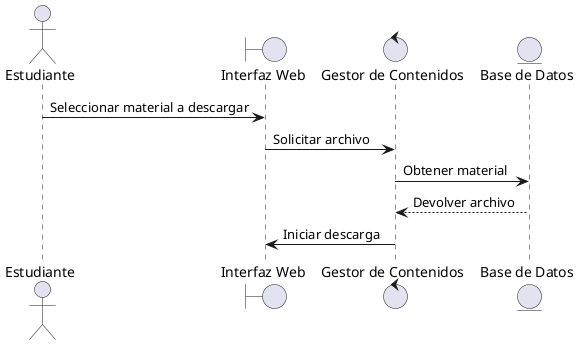 @startuml ' Descargar Material de Apoyo'
actor Estudiante
boundary "Interfaz Web" as UI
control "Gestor de Contenidos" as GC
entity "Base de Datos" as DB

Estudiante -> UI: Seleccionar material a descargar
UI -> GC: Solicitar archivo
GC -> DB: Obtener material
DB --> GC: Devolver archivo
GC -> UI: Iniciar descarga

@enduml
